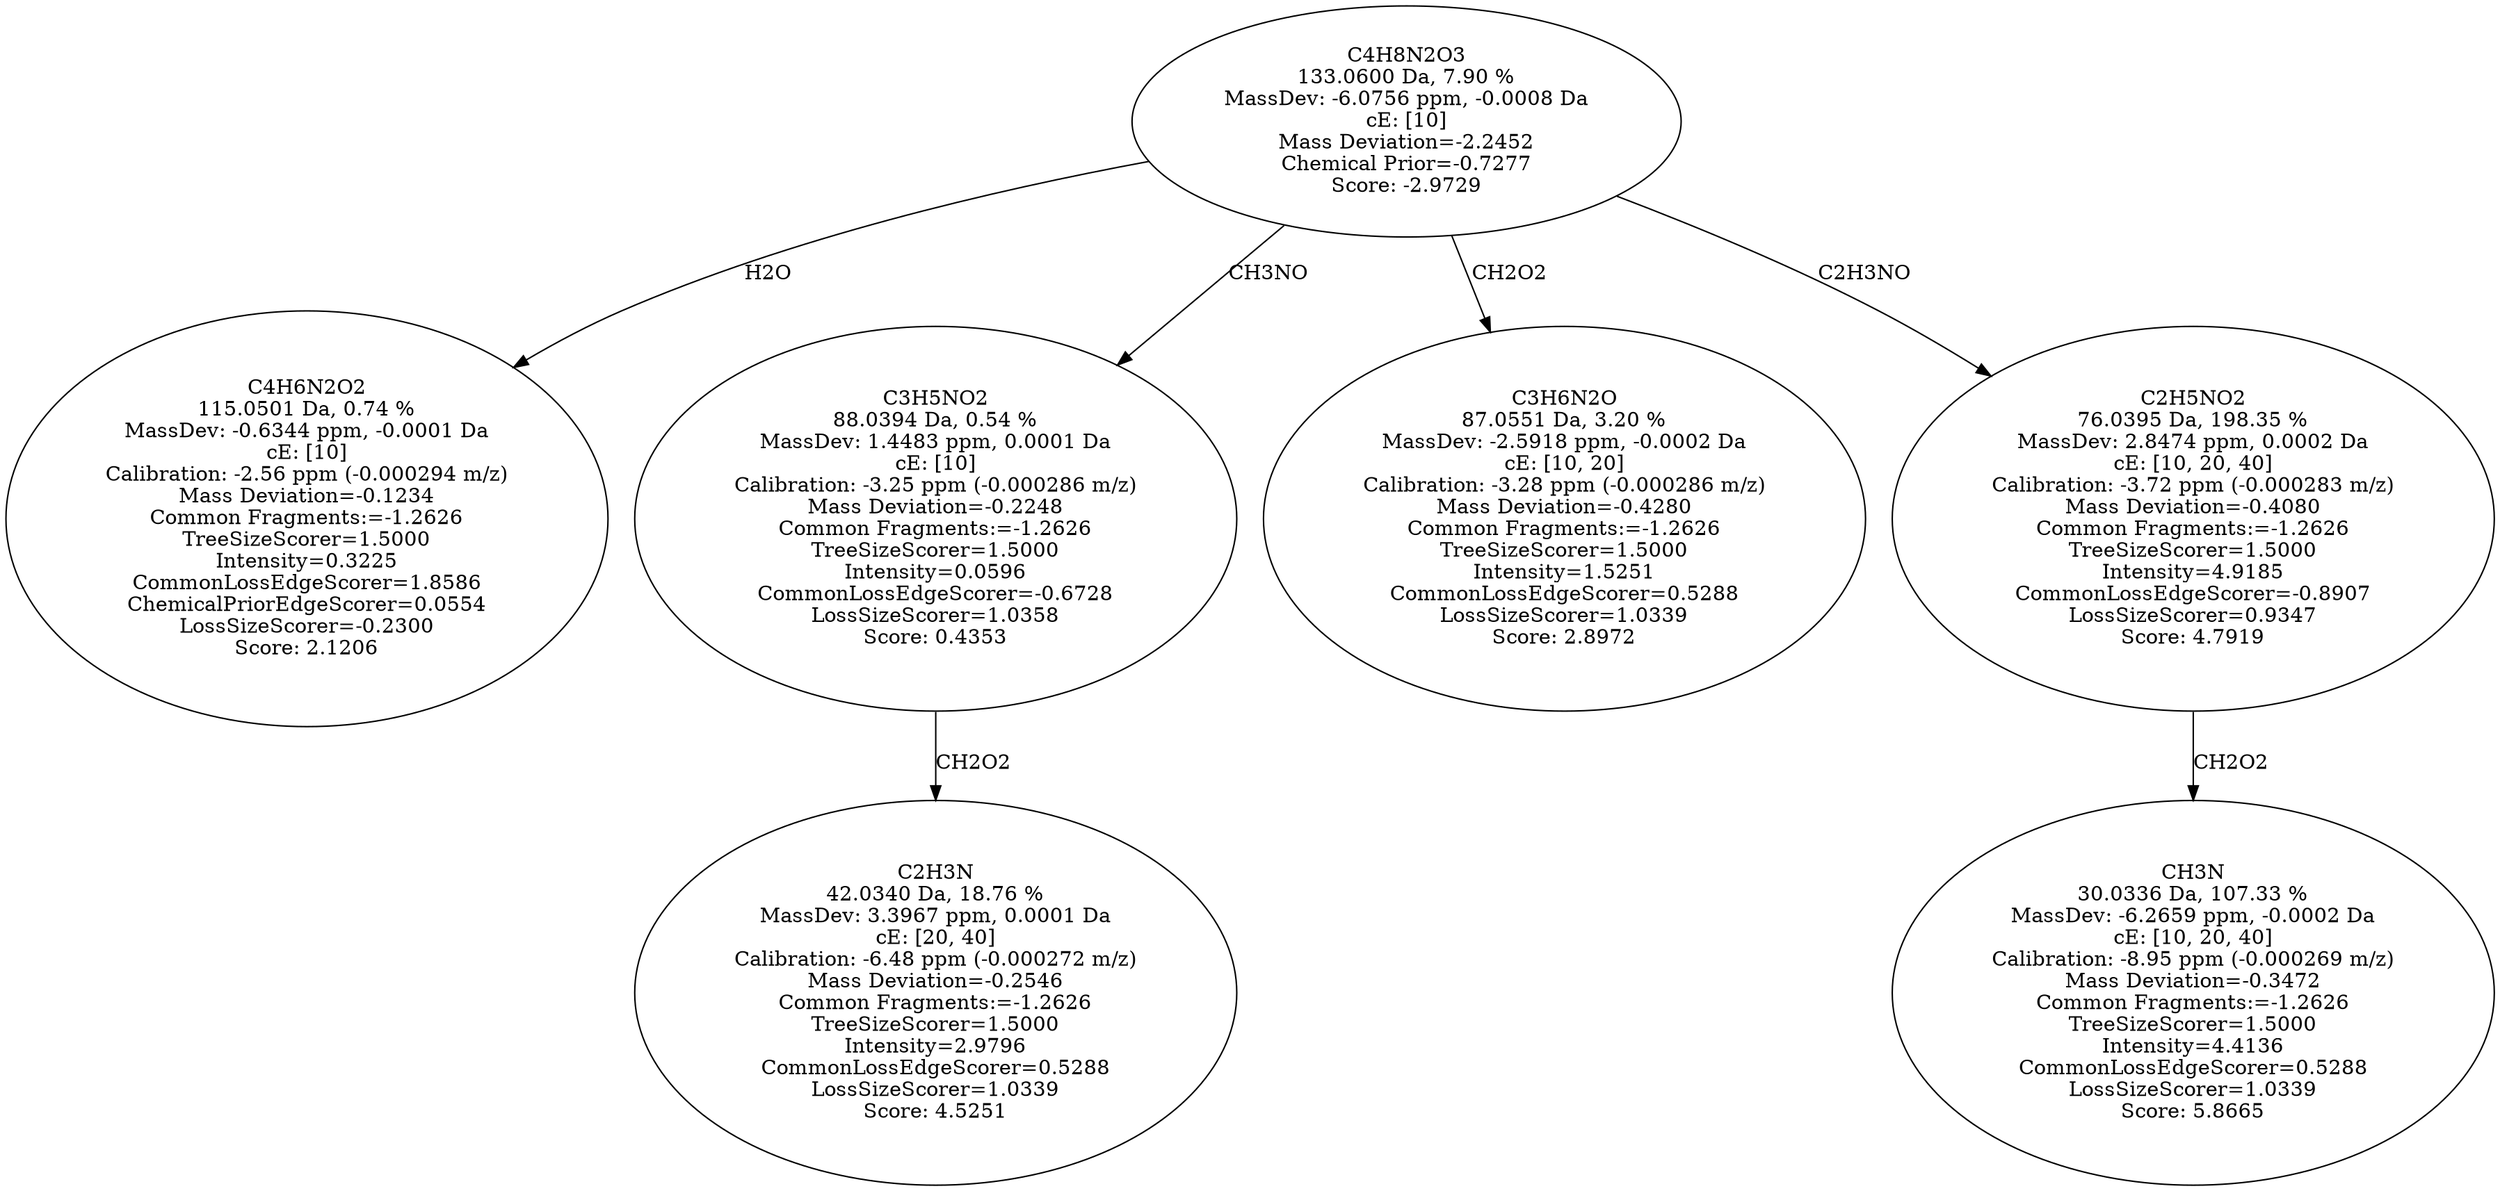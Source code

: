 strict digraph {
v1 [label="C4H6N2O2\n115.0501 Da, 0.74 %\nMassDev: -0.6344 ppm, -0.0001 Da\ncE: [10]\nCalibration: -2.56 ppm (-0.000294 m/z)\nMass Deviation=-0.1234\nCommon Fragments:=-1.2626\nTreeSizeScorer=1.5000\nIntensity=0.3225\nCommonLossEdgeScorer=1.8586\nChemicalPriorEdgeScorer=0.0554\nLossSizeScorer=-0.2300\nScore: 2.1206"];
v2 [label="C2H3N\n42.0340 Da, 18.76 %\nMassDev: 3.3967 ppm, 0.0001 Da\ncE: [20, 40]\nCalibration: -6.48 ppm (-0.000272 m/z)\nMass Deviation=-0.2546\nCommon Fragments:=-1.2626\nTreeSizeScorer=1.5000\nIntensity=2.9796\nCommonLossEdgeScorer=0.5288\nLossSizeScorer=1.0339\nScore: 4.5251"];
v3 [label="C3H5NO2\n88.0394 Da, 0.54 %\nMassDev: 1.4483 ppm, 0.0001 Da\ncE: [10]\nCalibration: -3.25 ppm (-0.000286 m/z)\nMass Deviation=-0.2248\nCommon Fragments:=-1.2626\nTreeSizeScorer=1.5000\nIntensity=0.0596\nCommonLossEdgeScorer=-0.6728\nLossSizeScorer=1.0358\nScore: 0.4353"];
v4 [label="C3H6N2O\n87.0551 Da, 3.20 %\nMassDev: -2.5918 ppm, -0.0002 Da\ncE: [10, 20]\nCalibration: -3.28 ppm (-0.000286 m/z)\nMass Deviation=-0.4280\nCommon Fragments:=-1.2626\nTreeSizeScorer=1.5000\nIntensity=1.5251\nCommonLossEdgeScorer=0.5288\nLossSizeScorer=1.0339\nScore: 2.8972"];
v5 [label="CH3N\n30.0336 Da, 107.33 %\nMassDev: -6.2659 ppm, -0.0002 Da\ncE: [10, 20, 40]\nCalibration: -8.95 ppm (-0.000269 m/z)\nMass Deviation=-0.3472\nCommon Fragments:=-1.2626\nTreeSizeScorer=1.5000\nIntensity=4.4136\nCommonLossEdgeScorer=0.5288\nLossSizeScorer=1.0339\nScore: 5.8665"];
v6 [label="C2H5NO2\n76.0395 Da, 198.35 %\nMassDev: 2.8474 ppm, 0.0002 Da\ncE: [10, 20, 40]\nCalibration: -3.72 ppm (-0.000283 m/z)\nMass Deviation=-0.4080\nCommon Fragments:=-1.2626\nTreeSizeScorer=1.5000\nIntensity=4.9185\nCommonLossEdgeScorer=-0.8907\nLossSizeScorer=0.9347\nScore: 4.7919"];
v7 [label="C4H8N2O3\n133.0600 Da, 7.90 %\nMassDev: -6.0756 ppm, -0.0008 Da\ncE: [10]\nMass Deviation=-2.2452\nChemical Prior=-0.7277\nScore: -2.9729"];
v7 -> v1 [label="H2O"];
v3 -> v2 [label="CH2O2"];
v7 -> v3 [label="CH3NO"];
v7 -> v4 [label="CH2O2"];
v6 -> v5 [label="CH2O2"];
v7 -> v6 [label="C2H3NO"];
}